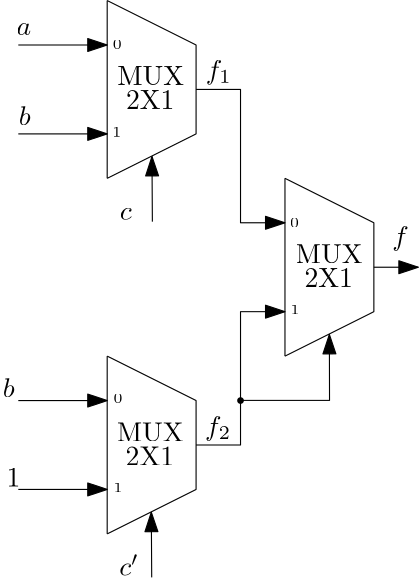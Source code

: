 <?xml version="1.0"?>
<!DOCTYPE ipe SYSTEM "ipe.dtd">
<ipe version="70218" creator="Ipe 7.2.28">
<info created="D:20241018203811" modified="D:20241018204645"/>
<ipestyle name="basic">
<symbol name="arrow/arc(spx)">
<path stroke="sym-stroke" fill="sym-stroke" pen="sym-pen">
0 0 m
-1 0.333 l
-1 -0.333 l
h
</path>
</symbol>
<symbol name="arrow/farc(spx)">
<path stroke="sym-stroke" fill="white" pen="sym-pen">
0 0 m
-1 0.333 l
-1 -0.333 l
h
</path>
</symbol>
<symbol name="arrow/ptarc(spx)">
<path stroke="sym-stroke" fill="sym-stroke" pen="sym-pen">
0 0 m
-1 0.333 l
-0.8 0 l
-1 -0.333 l
h
</path>
</symbol>
<symbol name="arrow/fptarc(spx)">
<path stroke="sym-stroke" fill="white" pen="sym-pen">
0 0 m
-1 0.333 l
-0.8 0 l
-1 -0.333 l
h
</path>
</symbol>
<symbol name="mark/circle(sx)" transformations="translations">
<path fill="sym-stroke">
0.6 0 0 0.6 0 0 e
0.4 0 0 0.4 0 0 e
</path>
</symbol>
<symbol name="mark/disk(sx)" transformations="translations">
<path fill="sym-stroke">
0.6 0 0 0.6 0 0 e
</path>
</symbol>
<symbol name="mark/fdisk(sfx)" transformations="translations">
<group>
<path fill="sym-fill">
0.5 0 0 0.5 0 0 e
</path>
<path fill="sym-stroke" fillrule="eofill">
0.6 0 0 0.6 0 0 e
0.4 0 0 0.4 0 0 e
</path>
</group>
</symbol>
<symbol name="mark/box(sx)" transformations="translations">
<path fill="sym-stroke" fillrule="eofill">
-0.6 -0.6 m
0.6 -0.6 l
0.6 0.6 l
-0.6 0.6 l
h
-0.4 -0.4 m
0.4 -0.4 l
0.4 0.4 l
-0.4 0.4 l
h
</path>
</symbol>
<symbol name="mark/square(sx)" transformations="translations">
<path fill="sym-stroke">
-0.6 -0.6 m
0.6 -0.6 l
0.6 0.6 l
-0.6 0.6 l
h
</path>
</symbol>
<symbol name="mark/fsquare(sfx)" transformations="translations">
<group>
<path fill="sym-fill">
-0.5 -0.5 m
0.5 -0.5 l
0.5 0.5 l
-0.5 0.5 l
h
</path>
<path fill="sym-stroke" fillrule="eofill">
-0.6 -0.6 m
0.6 -0.6 l
0.6 0.6 l
-0.6 0.6 l
h
-0.4 -0.4 m
0.4 -0.4 l
0.4 0.4 l
-0.4 0.4 l
h
</path>
</group>
</symbol>
<symbol name="mark/cross(sx)" transformations="translations">
<group>
<path fill="sym-stroke">
-0.43 -0.57 m
0.57 0.43 l
0.43 0.57 l
-0.57 -0.43 l
h
</path>
<path fill="sym-stroke">
-0.43 0.57 m
0.57 -0.43 l
0.43 -0.57 l
-0.57 0.43 l
h
</path>
</group>
</symbol>
<symbol name="arrow/fnormal(spx)">
<path stroke="sym-stroke" fill="white" pen="sym-pen">
0 0 m
-1 0.333 l
-1 -0.333 l
h
</path>
</symbol>
<symbol name="arrow/pointed(spx)">
<path stroke="sym-stroke" fill="sym-stroke" pen="sym-pen">
0 0 m
-1 0.333 l
-0.8 0 l
-1 -0.333 l
h
</path>
</symbol>
<symbol name="arrow/fpointed(spx)">
<path stroke="sym-stroke" fill="white" pen="sym-pen">
0 0 m
-1 0.333 l
-0.8 0 l
-1 -0.333 l
h
</path>
</symbol>
<symbol name="arrow/linear(spx)">
<path stroke="sym-stroke" pen="sym-pen">
-1 0.333 m
0 0 l
-1 -0.333 l
</path>
</symbol>
<symbol name="arrow/fdouble(spx)">
<path stroke="sym-stroke" fill="white" pen="sym-pen">
0 0 m
-1 0.333 l
-1 -0.333 l
h
-1 0 m
-2 0.333 l
-2 -0.333 l
h
</path>
</symbol>
<symbol name="arrow/double(spx)">
<path stroke="sym-stroke" fill="sym-stroke" pen="sym-pen">
0 0 m
-1 0.333 l
-1 -0.333 l
h
-1 0 m
-2 0.333 l
-2 -0.333 l
h
</path>
</symbol>
<symbol name="arrow/mid-normal(spx)">
<path stroke="sym-stroke" fill="sym-stroke" pen="sym-pen">
0.5 0 m
-0.5 0.333 l
-0.5 -0.333 l
h
</path>
</symbol>
<symbol name="arrow/mid-fnormal(spx)">
<path stroke="sym-stroke" fill="white" pen="sym-pen">
0.5 0 m
-0.5 0.333 l
-0.5 -0.333 l
h
</path>
</symbol>
<symbol name="arrow/mid-pointed(spx)">
<path stroke="sym-stroke" fill="sym-stroke" pen="sym-pen">
0.5 0 m
-0.5 0.333 l
-0.3 0 l
-0.5 -0.333 l
h
</path>
</symbol>
<symbol name="arrow/mid-fpointed(spx)">
<path stroke="sym-stroke" fill="white" pen="sym-pen">
0.5 0 m
-0.5 0.333 l
-0.3 0 l
-0.5 -0.333 l
h
</path>
</symbol>
<symbol name="arrow/mid-double(spx)">
<path stroke="sym-stroke" fill="sym-stroke" pen="sym-pen">
1 0 m
0 0.333 l
0 -0.333 l
h
0 0 m
-1 0.333 l
-1 -0.333 l
h
</path>
</symbol>
<symbol name="arrow/mid-fdouble(spx)">
<path stroke="sym-stroke" fill="white" pen="sym-pen">
1 0 m
0 0.333 l
0 -0.333 l
h
0 0 m
-1 0.333 l
-1 -0.333 l
h
</path>
</symbol>
<anglesize name="22.5 deg" value="22.5"/>
<anglesize name="30 deg" value="30"/>
<anglesize name="45 deg" value="45"/>
<anglesize name="60 deg" value="60"/>
<anglesize name="90 deg" value="90"/>
<arrowsize name="large" value="10"/>
<arrowsize name="small" value="5"/>
<arrowsize name="tiny" value="3"/>
<color name="blue" value="0 0 1"/>
<color name="brown" value="0.647 0.165 0.165"/>
<color name="darkblue" value="0 0 0.545"/>
<color name="darkcyan" value="0 0.545 0.545"/>
<color name="darkgray" value="0.663"/>
<color name="darkgreen" value="0 0.392 0"/>
<color name="darkmagenta" value="0.545 0 0.545"/>
<color name="darkorange" value="1 0.549 0"/>
<color name="darkred" value="0.545 0 0"/>
<color name="gold" value="1 0.843 0"/>
<color name="gray" value="0.745"/>
<color name="green" value="0 1 0"/>
<color name="lightblue" value="0.678 0.847 0.902"/>
<color name="lightcyan" value="0.878 1 1"/>
<color name="lightgray" value="0.827"/>
<color name="lightgreen" value="0.565 0.933 0.565"/>
<color name="lightyellow" value="1 1 0.878"/>
<color name="navy" value="0 0 0.502"/>
<color name="orange" value="1 0.647 0"/>
<color name="pink" value="1 0.753 0.796"/>
<color name="purple" value="0.627 0.125 0.941"/>
<color name="red" value="1 0 0"/>
<color name="seagreen" value="0.18 0.545 0.341"/>
<color name="turquoise" value="0.251 0.878 0.816"/>
<color name="violet" value="0.933 0.51 0.933"/>
<color name="yellow" value="1 1 0"/>
<dashstyle name="dash dot dotted" value="[4 2 1 2 1 2] 0"/>
<dashstyle name="dash dotted" value="[4 2 1 2] 0"/>
<dashstyle name="dashed" value="[4] 0"/>
<dashstyle name="dotted" value="[1 3] 0"/>
<gridsize name="10 pts (~3.5 mm)" value="10"/>
<gridsize name="14 pts (~5 mm)" value="14"/>
<gridsize name="16 pts (~6 mm)" value="16"/>
<gridsize name="20 pts (~7 mm)" value="20"/>
<gridsize name="28 pts (~10 mm)" value="28"/>
<gridsize name="32 pts (~12 mm)" value="32"/>
<gridsize name="4 pts" value="4"/>
<gridsize name="56 pts (~20 mm)" value="56"/>
<gridsize name="8 pts (~3 mm)" value="8"/>
<opacity name="10%" value="0.1"/>
<opacity name="30%" value="0.3"/>
<opacity name="50%" value="0.5"/>
<opacity name="75%" value="0.75"/>
<pen name="fat" value="1.2"/>
<pen name="heavier" value="0.8"/>
<pen name="ultrafat" value="2"/>
<symbolsize name="large" value="5"/>
<symbolsize name="small" value="2"/>
<symbolsize name="tiny" value="1.1"/>
<textsize name="Huge" value="\Huge"/>
<textsize name="LARGE" value="\LARGE"/>
<textsize name="Large" value="\Large"/>
<textsize name="footnote" value="\footnotesize"/>
<textsize name="huge" value="\huge"/>
<textsize name="large" value="\large"/>
<textsize name="script" value="\scriptsize"/>
<textsize name="small" value="\small"/>
<textsize name="tiny" value="\tiny"/>
<textstyle name="center" begin="\begin{center}" end="\end{center}"/>
<textstyle name="item" begin="\begin{itemize}\item{}" end="\end{itemize}"/>
<textstyle name="itemize" begin="\begin{itemize}" end="\end{itemize}"/>
<tiling name="falling" angle="-60" step="4" width="1"/>
<tiling name="rising" angle="30" step="4" width="1"/>
</ipestyle>
<page>
<layer name="alpha"/>
<view layers="alpha" active="alpha"/>
<path layer="alpha" stroke="black">
256 704 m
256 640 l
</path>
<path stroke="black">
256 704 m
288 688 l
288 656 l
256 640 l
</path>
<path matrix="1 0 0 1 0 -128" stroke="black">
256 704 m
256 640 l
</path>
<path matrix="1 0 0 1 0 -128" stroke="black">
256 704 m
288 688 l
288 656 l
256 640 l
</path>
<path matrix="1 0 0 1 64 -64" stroke="black">
256 704 m
256 640 l
</path>
<path matrix="1 0 0 1 64 -64" stroke="black">
256 704 m
288 688 l
288 656 l
256 640 l
</path>
<text matrix="1 0 0 1 35.5896 1.5597" transformations="translations" pos="224 672" stroke="black" type="label" width="24.076" height="6.808" depth="0" valign="baseline">MUX</text>
<text matrix="1 0 0 1 38.7799 24.9329" transformations="translations" pos="224 640" stroke="black" type="label" width="17.435" height="6.808" depth="0" valign="baseline">2X1</text>
<text matrix="1 0 0 1 35.4422 -126.726" transformations="translations" pos="224 672" stroke="black" type="label" width="24.076" height="6.808" depth="0" valign="baseline">MUX</text>
<text matrix="1 0 0 1 38.6325 -103.353" transformations="translations" pos="224 640" stroke="black" type="label" width="17.435" height="6.808" depth="0" valign="baseline">2X1</text>
<text matrix="1 0 0 1 99.8305 -62.5343" transformations="translations" pos="224 672" stroke="black" type="label" width="24.076" height="6.808" depth="0" valign="baseline">MUX</text>
<text matrix="1 0 0 1 103.021 -39.1611" transformations="translations" pos="224 640" stroke="black" type="label" width="17.435" height="6.808" depth="0" valign="baseline">2X1</text>
<path stroke="black" arrow="normal/normal">
224 688 m
256 688 l
</path>
<path stroke="black" arrow="normal/normal">
224 656 m
256 656 l
</path>
<path stroke="black" arrow="normal/normal">
224 560 m
256 560 l
</path>
<path stroke="black" arrow="normal/normal">
224 528 m
256 528 l
</path>
<path stroke="black" arrow="normal/normal">
288 672 m
304 672 l
304 624 l
320 624 l
</path>
<path stroke="black" arrow="normal/normal">
288 544 m
304 544 l
304 592 l
320 592 l
</path>
<path stroke="black" arrow="normal/normal">
303.961 560.052 m
336.04 560.052 l
335.986 583.801 l
</path>
<text matrix="1 0 0 1 94.0144 1.67633" transformations="translations" pos="163.865 684.846" stroke="black" type="label" width="3.39" height="3.21" depth="0" valign="baseline" size="tiny">0</text>
<text matrix="1 0 0 1 54.4809 -14.1091" transformations="translations" pos="203.259 669.061" stroke="black" type="label" width="3.39" height="3.21" depth="0" valign="baseline" size="tiny">1</text>
<text matrix="1 0 0 1 54.8999 -142.104" transformations="translations" pos="203.259 669.061" stroke="black" type="label" width="3.39" height="3.21" depth="0" valign="baseline" size="tiny">1</text>
<text matrix="1 0 0 1 118.601 -77.984" transformations="translations" pos="203.259 669.061" stroke="black" type="label" width="3.39" height="3.21" depth="0" valign="baseline" size="tiny">1</text>
<text matrix="1 0 0 1 157.855 -62.5129" transformations="translations" pos="163.865 684.846" stroke="black" type="label" width="3.39" height="3.21" depth="0" valign="baseline" size="tiny">0</text>
<text matrix="1 0 0 1 94.2938 -125.725" transformations="translations" pos="163.865 684.846" stroke="black" type="label" width="3.39" height="3.21" depth="0" valign="baseline" size="tiny">0</text>
<use name="mark/disk(sx)" pos="304 560" size="small" stroke="black"/>
<path stroke="black" arrow="normal/normal">
272.024 496.328 m
271.884 519.797 l
</path>
<text transformations="translations" pos="260.301 497.055" stroke="black" type="label" width="7.106" height="7.49" depth="0" valign="baseline">$c&apos;$</text>
<text transformations="translations" pos="219.786 529.028" stroke="black" type="label" width="4.981" height="6.42" depth="0" valign="baseline">1</text>
<text matrix="1 0 0 1 -1.12491 -1.2499" transformations="translations" pos="219.536 562.4" stroke="black" type="label" width="4.276" height="6.918" depth="0" valign="baseline" style="math">b</text>
<text matrix="1 0 0 1 -3.7497 -1.49988" transformations="translations" pos="294.999 549.12" stroke="black" type="label" width="9.347" height="6.926" depth="1.93" valign="baseline">$f_2$</text>
<text matrix="1 0 0 1 -3.50005 126.74" transformations="translations" pos="294.999 549.12" stroke="black" type="label" width="9.347" height="6.926" depth="1.93" valign="baseline" style="math">f_1</text>
<path stroke="black" arrow="normal/normal">
352 608 m
368 608 l
</path>
<text matrix="1 0 0 1 63.6196 66.8384" transformations="translations" pos="294.999 549.12" stroke="black" type="label" width="5.95" height="6.926" depth="1.93" valign="baseline" style="math">f</text>
<text transformations="translations" pos="223.379 691.609" stroke="black" type="label" width="5.266" height="4.289" depth="0" valign="baseline">$a$</text>
<text transformations="translations" pos="224.129 659.111" stroke="black" type="label" width="4.276" height="6.918" depth="0" valign="baseline">$b$</text>
<path matrix="1 0 0 1 0.23984 128.077" stroke="black" arrow="normal/normal">
272.024 496.328 m
271.884 519.797 l
</path>
<text matrix="1 0 0 1 0.23984 128.077" transformations="translations" pos="260.301 497.055" stroke="black" type="label" width="4.311" height="4.289" depth="0" valign="baseline" style="math">c</text>
</page>
</ipe>

